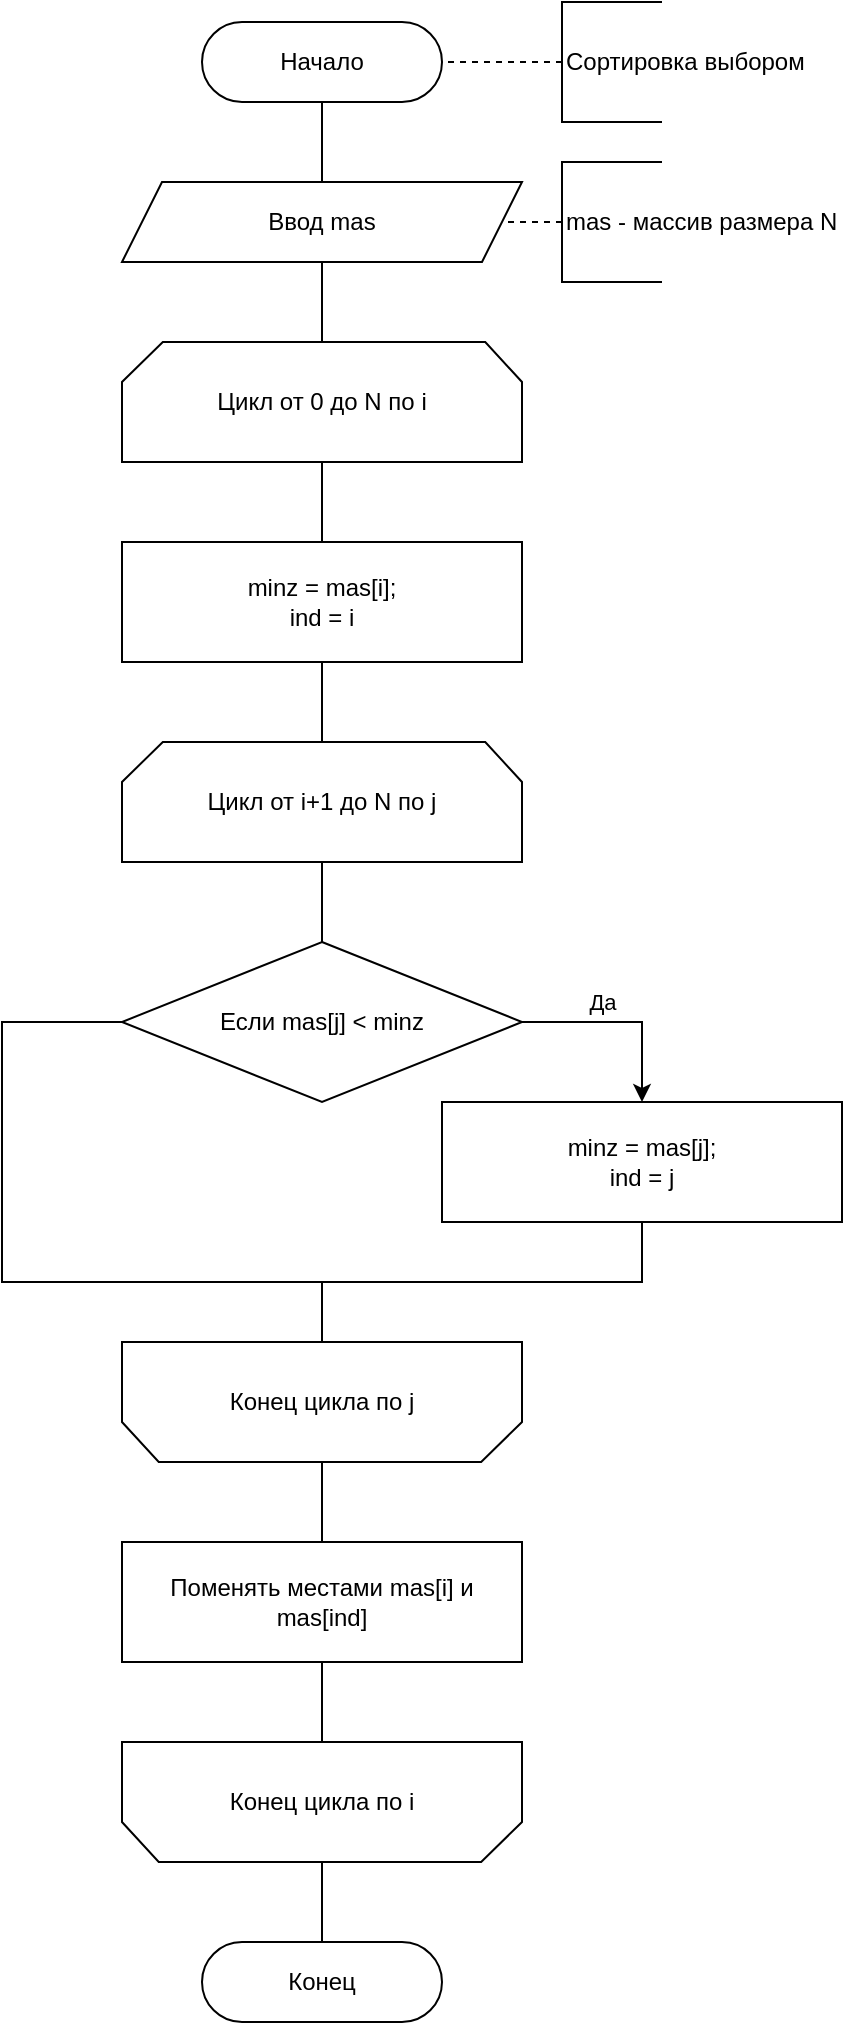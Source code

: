 <mxfile version="15.4.1" type="device"><diagram id="KCmQYW2y22fR69SrYEqJ" name="Page-1"><mxGraphModel dx="1184" dy="752" grid="1" gridSize="10" guides="1" tooltips="1" connect="1" arrows="1" fold="1" page="1" pageScale="1" pageWidth="827" pageHeight="1169" math="0" shadow="0"><root><mxCell id="0"/><mxCell id="1" parent="0"/><mxCell id="xVzf-lHpHtHDJwb0Kybq-2" value="" style="edgeStyle=orthogonalEdgeStyle;rounded=0;orthogonalLoop=1;jettySize=auto;html=1;endArrow=none;" parent="1" source="xVzf-lHpHtHDJwb0Kybq-3" target="xVzf-lHpHtHDJwb0Kybq-5" edge="1"><mxGeometry relative="1" as="geometry"/></mxCell><mxCell id="xVzf-lHpHtHDJwb0Kybq-3" value="Начало" style="rounded=1;whiteSpace=wrap;html=1;arcSize=50;" parent="1" vertex="1"><mxGeometry x="160" y="80" width="120" height="40" as="geometry"/></mxCell><mxCell id="xVzf-lHpHtHDJwb0Kybq-4" value="" style="edgeStyle=orthogonalEdgeStyle;rounded=0;orthogonalLoop=1;jettySize=auto;html=1;endArrow=none;" parent="1" source="xVzf-lHpHtHDJwb0Kybq-5" target="xVzf-lHpHtHDJwb0Kybq-11" edge="1"><mxGeometry relative="1" as="geometry"/></mxCell><mxCell id="xVzf-lHpHtHDJwb0Kybq-5" value="Ввод mas" style="shape=parallelogram;perimeter=parallelogramPerimeter;whiteSpace=wrap;html=1;fixedSize=1;" parent="1" vertex="1"><mxGeometry x="120" y="160" width="200" height="40" as="geometry"/></mxCell><mxCell id="xVzf-lHpHtHDJwb0Kybq-6" value="Сортировка выбором" style="strokeWidth=1;html=1;shape=mxgraph.flowchart.annotation_1;align=left;pointerEvents=1;" parent="1" vertex="1"><mxGeometry x="340" y="70" width="50" height="60" as="geometry"/></mxCell><mxCell id="xVzf-lHpHtHDJwb0Kybq-7" value="" style="endArrow=none;dashed=1;html=1;exitX=0;exitY=0.5;exitDx=0;exitDy=0;exitPerimeter=0;entryX=1;entryY=0.5;entryDx=0;entryDy=0;" parent="1" source="xVzf-lHpHtHDJwb0Kybq-6" target="xVzf-lHpHtHDJwb0Kybq-3" edge="1"><mxGeometry width="50" height="50" relative="1" as="geometry"><mxPoint x="450" y="250" as="sourcePoint"/><mxPoint x="300" y="100" as="targetPoint"/></mxGeometry></mxCell><mxCell id="xVzf-lHpHtHDJwb0Kybq-8" value="mas - массив размера N" style="strokeWidth=1;html=1;shape=mxgraph.flowchart.annotation_1;align=left;pointerEvents=1;" parent="1" vertex="1"><mxGeometry x="340" y="150" width="50" height="60" as="geometry"/></mxCell><mxCell id="xVzf-lHpHtHDJwb0Kybq-9" value="" style="endArrow=none;dashed=1;html=1;exitX=0;exitY=0.5;exitDx=0;exitDy=0;exitPerimeter=0;entryX=1;entryY=0.5;entryDx=0;entryDy=0;" parent="1" source="xVzf-lHpHtHDJwb0Kybq-8" target="xVzf-lHpHtHDJwb0Kybq-5" edge="1"><mxGeometry width="50" height="50" relative="1" as="geometry"><mxPoint x="350" y="70" as="sourcePoint"/><mxPoint x="290" y="70" as="targetPoint"/></mxGeometry></mxCell><mxCell id="kxwn8W3fqOOQr8ce3hds-3" value="" style="edgeStyle=orthogonalEdgeStyle;rounded=0;orthogonalLoop=1;jettySize=auto;html=1;endArrow=none;" edge="1" parent="1" source="xVzf-lHpHtHDJwb0Kybq-11" target="kxwn8W3fqOOQr8ce3hds-2"><mxGeometry relative="1" as="geometry"/></mxCell><mxCell id="xVzf-lHpHtHDJwb0Kybq-11" value="Цикл от 0 до N по i" style="strokeWidth=1;html=1;shape=stencil(rZVNb4MwDIZ/Ta5VIFoFxynrTlUvPeycUndEhQQF2q7/vikuGh+DMa8SB/wa3gcbW2FClqkqgIXcqByYeGNhuLa28MJa57ryob9NMbHkGF4wjCMMVVlAUqF2Vk6rXQaYKStnj3DR++rhoE0KDl3FivFX/8z9EjKxxngTbU3ZybTy3kxp49/lX2jGFy+IuT5ijApPyKEC11G/y9ugwMJ3MimYR9oSSN2KGu5vpI+/kwIaaUXpXp8VzIRtCHXxBQ97uDiayduSeDG1OlIvm60jVDfCE9IrYwso5E4lx09nT2b/41cW6r7cg0STzu0ZWkPXm++pBjQOmTYthyj+r0OvgU+wWBIs+JMdKGVQ/kaS2RImhtbrg4mo1ZExEvJgHUzM10FnGZ4jY6M7MKhVPNdq4QY=);whiteSpace=wrap;" parent="1" vertex="1"><mxGeometry x="120" y="240" width="200" height="60" as="geometry"/></mxCell><mxCell id="xVzf-lHpHtHDJwb0Kybq-12" value="" style="edgeStyle=orthogonalEdgeStyle;rounded=0;orthogonalLoop=1;jettySize=auto;html=1;endArrow=none;" parent="1" source="xVzf-lHpHtHDJwb0Kybq-13" target="xVzf-lHpHtHDJwb0Kybq-16" edge="1"><mxGeometry relative="1" as="geometry"/></mxCell><mxCell id="xVzf-lHpHtHDJwb0Kybq-13" value="Цикл от i+1 до N по j" style="strokeWidth=1;html=1;shape=stencil(rZVNb4MwDIZ/Ta5VIFoFxynrTlUvPeycUndEhQQF2q7/vikuGh+DMa8SB/wa3gcbW2FClqkqgIXcqByYeGNhuLa28MJa57ryob9NMbHkGF4wjCMMVVlAUqF2Vk6rXQaYKStnj3DR++rhoE0KDl3FivFX/8z9EjKxxngTbU3ZybTy3kxp49/lX2jGFy+IuT5ijApPyKEC11G/y9ugwMJ3MimYR9oSSN2KGu5vpI+/kwIaaUXpXp8VzIRtCHXxBQ97uDiayduSeDG1OlIvm60jVDfCE9IrYwso5E4lx09nT2b/41cW6r7cg0STzu0ZWkPXm++pBjQOmTYthyj+r0OvgU+wWBIs+JMdKGVQ/kaS2RImhtbrg4mo1ZExEvJgHUzM10FnGZ4jY6M7MKhVPNdq4QY=);whiteSpace=wrap;" parent="1" vertex="1"><mxGeometry x="120" y="440" width="200" height="60" as="geometry"/></mxCell><mxCell id="xVzf-lHpHtHDJwb0Kybq-14" value="Да" style="edgeStyle=orthogonalEdgeStyle;rounded=0;orthogonalLoop=1;jettySize=auto;html=1;entryX=0.5;entryY=0;entryDx=0;entryDy=0;exitX=1;exitY=0.5;exitDx=0;exitDy=0;" parent="1" source="xVzf-lHpHtHDJwb0Kybq-16" target="xVzf-lHpHtHDJwb0Kybq-18" edge="1"><mxGeometry x="-0.2" y="10" relative="1" as="geometry"><mxPoint as="offset"/></mxGeometry></mxCell><mxCell id="xVzf-lHpHtHDJwb0Kybq-15" style="edgeStyle=orthogonalEdgeStyle;rounded=0;orthogonalLoop=1;jettySize=auto;html=1;entryX=0.5;entryY=1;entryDx=0;entryDy=0;entryPerimeter=0;exitX=0;exitY=0.5;exitDx=0;exitDy=0;endArrow=none;" parent="1" source="xVzf-lHpHtHDJwb0Kybq-16" target="xVzf-lHpHtHDJwb0Kybq-20" edge="1"><mxGeometry relative="1" as="geometry"><Array as="points"><mxPoint x="60" y="580"/><mxPoint x="60" y="710"/><mxPoint x="220" y="710"/></Array></mxGeometry></mxCell><mxCell id="xVzf-lHpHtHDJwb0Kybq-16" value="Если mas[j] &amp;lt; minz" style="rhombus;whiteSpace=wrap;html=1;" parent="1" vertex="1"><mxGeometry x="120" y="540" width="200" height="80" as="geometry"/></mxCell><mxCell id="xVzf-lHpHtHDJwb0Kybq-17" style="edgeStyle=orthogonalEdgeStyle;rounded=0;orthogonalLoop=1;jettySize=auto;html=1;entryX=0.5;entryY=1;entryDx=0;entryDy=0;entryPerimeter=0;endArrow=none;" parent="1" source="xVzf-lHpHtHDJwb0Kybq-18" target="xVzf-lHpHtHDJwb0Kybq-20" edge="1"><mxGeometry relative="1" as="geometry"/></mxCell><mxCell id="xVzf-lHpHtHDJwb0Kybq-18" value="&lt;div&gt;minz = mas[j];&lt;/div&gt;&lt;div&gt;ind = j&lt;br&gt;&lt;/div&gt;" style="rounded=0;whiteSpace=wrap;html=1;" parent="1" vertex="1"><mxGeometry x="280" y="620" width="200" height="60" as="geometry"/></mxCell><mxCell id="kxwn8W3fqOOQr8ce3hds-6" value="" style="edgeStyle=orthogonalEdgeStyle;rounded=0;orthogonalLoop=1;jettySize=auto;html=1;endArrow=none;" edge="1" parent="1" source="xVzf-lHpHtHDJwb0Kybq-20" target="kxwn8W3fqOOQr8ce3hds-5"><mxGeometry relative="1" as="geometry"/></mxCell><mxCell id="xVzf-lHpHtHDJwb0Kybq-20" value="Конец цикла по j" style="strokeWidth=1;html=1;shape=stencil(rZVNb4MwDIZ/Ta5VIFoFxynrTlUvPeycUndEhQQF2q7/vikuGh+DMa8SB/wa3gcbW2FClqkqgIXcqByYeGNhuLa28MJa57ryob9NMbHkGF4wjCMMVVlAUqF2Vk6rXQaYKStnj3DR++rhoE0KDl3FivFX/8z9EjKxxngTbU3ZybTy3kxp49/lX2jGFy+IuT5ijApPyKEC11G/y9ugwMJ3MimYR9oSSN2KGu5vpI+/kwIaaUXpXp8VzIRtCHXxBQ97uDiayduSeDG1OlIvm60jVDfCE9IrYwso5E4lx09nT2b/41cW6r7cg0STzu0ZWkPXm++pBjQOmTYthyj+r0OvgU+wWBIs+JMdKGVQ/kaS2RImhtbrg4mo1ZExEvJgHUzM10FnGZ4jY6M7MKhVPNdq4QY=);whiteSpace=wrap;direction=west;" parent="1" vertex="1"><mxGeometry x="120" y="740" width="200" height="60" as="geometry"/></mxCell><mxCell id="xVzf-lHpHtHDJwb0Kybq-21" value="" style="edgeStyle=orthogonalEdgeStyle;rounded=0;orthogonalLoop=1;jettySize=auto;html=1;endArrow=none;" parent="1" source="xVzf-lHpHtHDJwb0Kybq-22" target="xVzf-lHpHtHDJwb0Kybq-23" edge="1"><mxGeometry relative="1" as="geometry"/></mxCell><mxCell id="xVzf-lHpHtHDJwb0Kybq-22" value="Конец цикла по i" style="strokeWidth=1;html=1;shape=stencil(rZVNb4MwDIZ/Ta5VIFoFxynrTlUvPeycUndEhQQF2q7/vikuGh+DMa8SB/wa3gcbW2FClqkqgIXcqByYeGNhuLa28MJa57ryob9NMbHkGF4wjCMMVVlAUqF2Vk6rXQaYKStnj3DR++rhoE0KDl3FivFX/8z9EjKxxngTbU3ZybTy3kxp49/lX2jGFy+IuT5ijApPyKEC11G/y9ugwMJ3MimYR9oSSN2KGu5vpI+/kwIaaUXpXp8VzIRtCHXxBQ97uDiayduSeDG1OlIvm60jVDfCE9IrYwso5E4lx09nT2b/41cW6r7cg0STzu0ZWkPXm++pBjQOmTYthyj+r0OvgU+wWBIs+JMdKGVQ/kaS2RImhtbrg4mo1ZExEvJgHUzM10FnGZ4jY6M7MKhVPNdq4QY=);whiteSpace=wrap;direction=west;" parent="1" vertex="1"><mxGeometry x="120" y="940" width="200" height="60" as="geometry"/></mxCell><mxCell id="xVzf-lHpHtHDJwb0Kybq-23" value="Конец" style="rounded=1;whiteSpace=wrap;html=1;arcSize=50;" parent="1" vertex="1"><mxGeometry x="160" y="1040" width="120" height="40" as="geometry"/></mxCell><mxCell id="kxwn8W3fqOOQr8ce3hds-4" value="" style="edgeStyle=orthogonalEdgeStyle;rounded=0;orthogonalLoop=1;jettySize=auto;html=1;endArrow=none;" edge="1" parent="1" source="kxwn8W3fqOOQr8ce3hds-2" target="xVzf-lHpHtHDJwb0Kybq-13"><mxGeometry relative="1" as="geometry"/></mxCell><mxCell id="kxwn8W3fqOOQr8ce3hds-2" value="&lt;div&gt;minz = mas[i];&lt;/div&gt;&lt;div&gt;ind = i&lt;br&gt;&lt;/div&gt;" style="rounded=0;whiteSpace=wrap;html=1;" vertex="1" parent="1"><mxGeometry x="120" y="340" width="200" height="60" as="geometry"/></mxCell><mxCell id="kxwn8W3fqOOQr8ce3hds-7" value="" style="edgeStyle=orthogonalEdgeStyle;rounded=0;orthogonalLoop=1;jettySize=auto;html=1;endArrow=none;" edge="1" parent="1" source="kxwn8W3fqOOQr8ce3hds-5" target="xVzf-lHpHtHDJwb0Kybq-22"><mxGeometry relative="1" as="geometry"/></mxCell><mxCell id="kxwn8W3fqOOQr8ce3hds-5" value="Поменять местами mas[i] и mas[ind]" style="rounded=0;whiteSpace=wrap;html=1;" vertex="1" parent="1"><mxGeometry x="120" y="840" width="200" height="60" as="geometry"/></mxCell></root></mxGraphModel></diagram></mxfile>